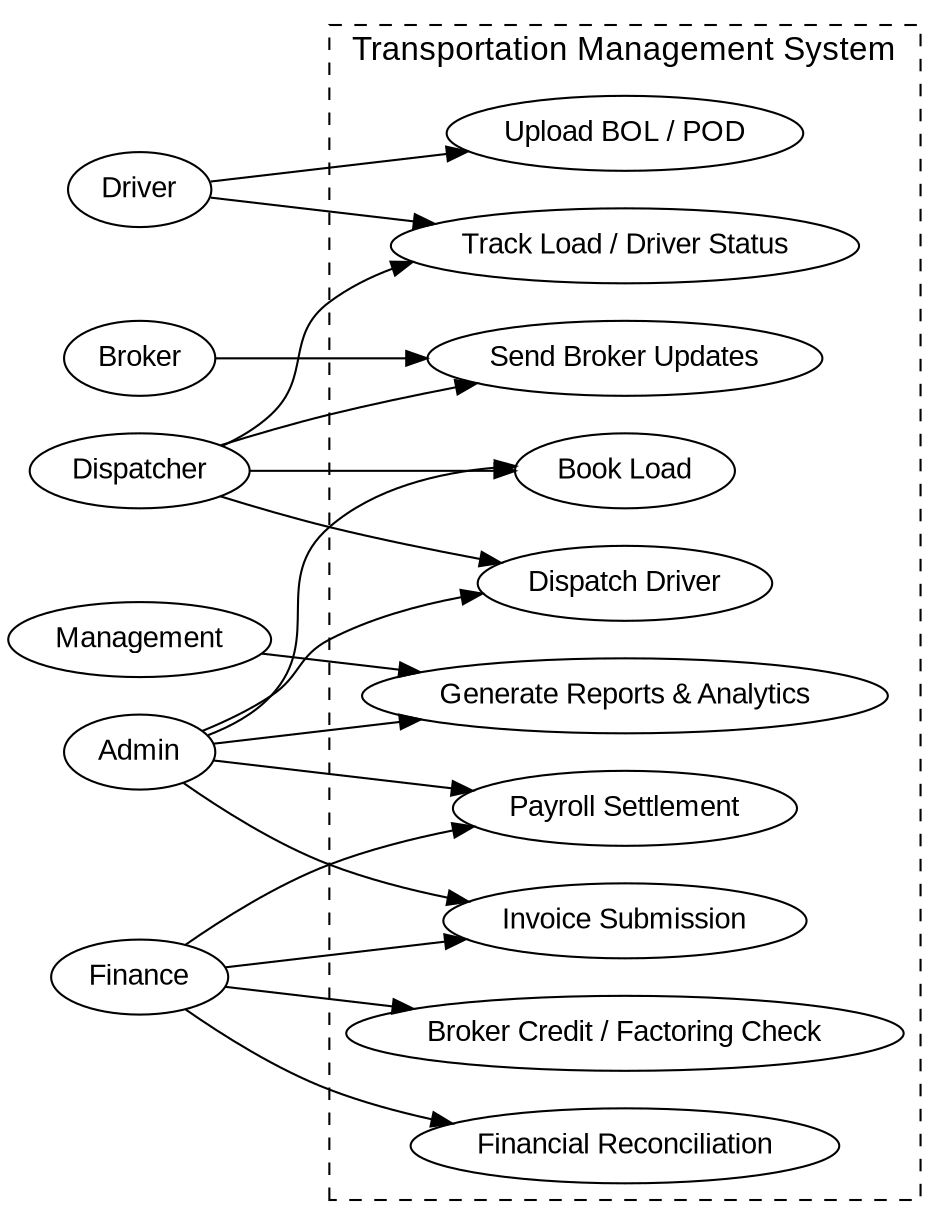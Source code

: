 digraph UseCase {
  rankdir=LR;
  fontname="Arial";
  node [fontname="Arial"];
  edge [fontname="Arial"];

  // Actors
  Dispatcher [shape=ellipse, label="Dispatcher"];
  Driver [shape=ellipse, label="Driver"];
  Broker [shape=ellipse, label="Broker"];
  Finance [shape=ellipse, label="Finance"];
  Admin [shape=ellipse, label="Admin"];
  Management [shape=ellipse, label="Management"];

  // System boundary
  subgraph cluster_system {
    label="Transportation Management System";
    style=dashed;
    fontsize=16;

    BookLoad [shape=oval, label="Book Load"];
    DispatchDriver [shape=oval, label="Dispatch Driver"];
    TrackLoad [shape=oval, label="Track Load / Driver Status"];
    SendBrokerUpdates [shape=oval, label="Send Broker Updates"];
    UploadDocs [shape=oval, label="Upload BOL / POD"];
    PayrollSettlement [shape=oval, label="Payroll Settlement"];
    GenerateReports [shape=oval, label="Generate Reports & Analytics"];
    InvoiceSubmission [shape=oval, label="Invoice Submission"];
    FactoringCheck [shape=oval, label="Broker Credit / Factoring Check"];
    FinancialReconciliation [shape=oval, label="Financial Reconciliation"];
  }

  // Relationships
  Dispatcher -> BookLoad;
  Dispatcher -> DispatchDriver;
  Dispatcher -> TrackLoad;
  Dispatcher -> SendBrokerUpdates;

  Driver -> UploadDocs;
  Driver -> TrackLoad;

  Broker -> SendBrokerUpdates;

  Finance -> PayrollSettlement;
  Finance -> InvoiceSubmission;
  Finance -> FactoringCheck;
  Finance -> FinancialReconciliation;

  Management -> GenerateReports;

  Admin -> BookLoad;
  Admin -> DispatchDriver;
  Admin -> PayrollSettlement;
  Admin -> InvoiceSubmission;
  Admin -> GenerateReports;
}
